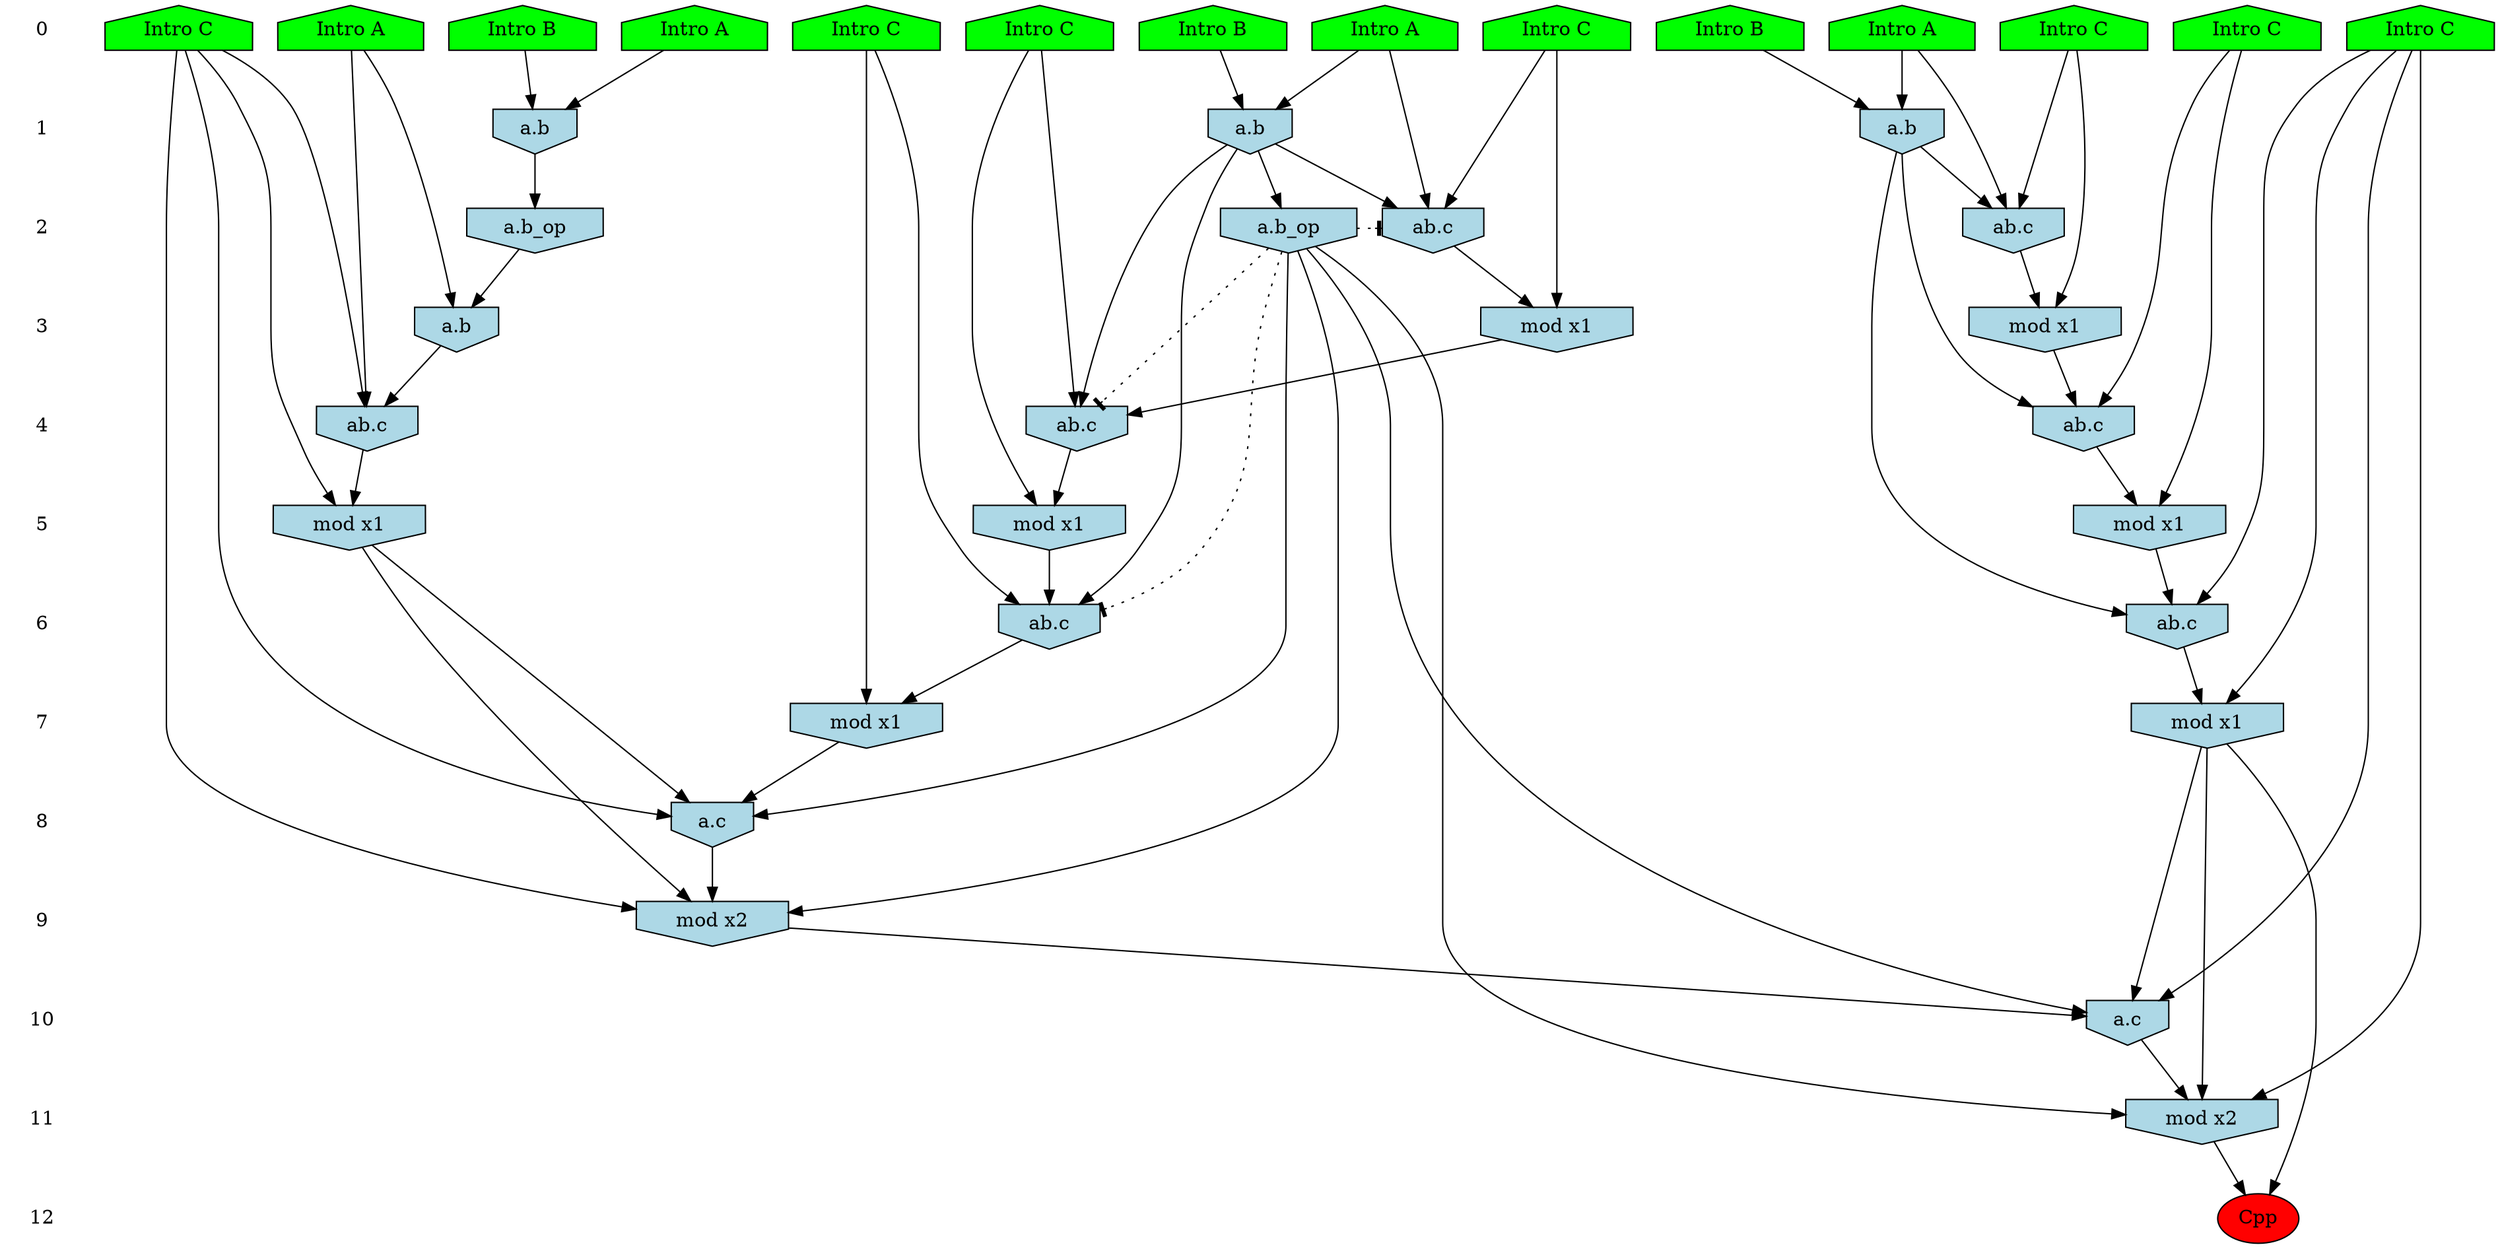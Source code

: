/* Compression of 1 causal flows obtained in average at 2.074599E+01 t.u */
/* Compressed causal flows were: [3879] */
digraph G{
 ranksep=.5 ; 
{ rank = same ; "0" [shape=plaintext] ; node_1 [label ="Intro A", shape=house, style=filled, fillcolor=green] ;
node_2 [label ="Intro A", shape=house, style=filled, fillcolor=green] ;
node_3 [label ="Intro B", shape=house, style=filled, fillcolor=green] ;
node_4 [label ="Intro A", shape=house, style=filled, fillcolor=green] ;
node_5 [label ="Intro B", shape=house, style=filled, fillcolor=green] ;
node_6 [label ="Intro B", shape=house, style=filled, fillcolor=green] ;
node_7 [label ="Intro A", shape=house, style=filled, fillcolor=green] ;
node_8 [label ="Intro C", shape=house, style=filled, fillcolor=green] ;
node_9 [label ="Intro C", shape=house, style=filled, fillcolor=green] ;
node_10 [label ="Intro C", shape=house, style=filled, fillcolor=green] ;
node_11 [label ="Intro C", shape=house, style=filled, fillcolor=green] ;
node_12 [label ="Intro C", shape=house, style=filled, fillcolor=green] ;
node_13 [label ="Intro C", shape=house, style=filled, fillcolor=green] ;
node_14 [label ="Intro C", shape=house, style=filled, fillcolor=green] ;
}
{ rank = same ; "1" [shape=plaintext] ; node_15 [label="a.b", shape=invhouse, style=filled, fillcolor = lightblue] ;
node_16 [label="a.b", shape=invhouse, style=filled, fillcolor = lightblue] ;
node_17 [label="a.b", shape=invhouse, style=filled, fillcolor = lightblue] ;
}
{ rank = same ; "2" [shape=plaintext] ; node_18 [label="ab.c", shape=invhouse, style=filled, fillcolor = lightblue] ;
node_22 [label="ab.c", shape=invhouse, style=filled, fillcolor = lightblue] ;
node_24 [label="a.b_op", shape=invhouse, style=filled, fillcolor = lightblue] ;
node_28 [label="a.b_op", shape=invhouse, style=filled, fillcolor = lightblue] ;
}
{ rank = same ; "3" [shape=plaintext] ; node_19 [label="mod x1", shape=invhouse, style=filled, fillcolor = lightblue] ;
node_25 [label="a.b", shape=invhouse, style=filled, fillcolor = lightblue] ;
node_26 [label="mod x1", shape=invhouse, style=filled, fillcolor = lightblue] ;
}
{ rank = same ; "4" [shape=plaintext] ; node_20 [label="ab.c", shape=invhouse, style=filled, fillcolor = lightblue] ;
node_27 [label="ab.c", shape=invhouse, style=filled, fillcolor = lightblue] ;
node_31 [label="ab.c", shape=invhouse, style=filled, fillcolor = lightblue] ;
}
{ rank = same ; "5" [shape=plaintext] ; node_21 [label="mod x1", shape=invhouse, style=filled, fillcolor = lightblue] ;
node_30 [label="mod x1", shape=invhouse, style=filled, fillcolor = lightblue] ;
node_32 [label="mod x1", shape=invhouse, style=filled, fillcolor = lightblue] ;
}
{ rank = same ; "6" [shape=plaintext] ; node_23 [label="ab.c", shape=invhouse, style=filled, fillcolor = lightblue] ;
node_33 [label="ab.c", shape=invhouse, style=filled, fillcolor = lightblue] ;
}
{ rank = same ; "7" [shape=plaintext] ; node_29 [label="mod x1", shape=invhouse, style=filled, fillcolor = lightblue] ;
node_34 [label="mod x1", shape=invhouse, style=filled, fillcolor = lightblue] ;
}
{ rank = same ; "8" [shape=plaintext] ; node_35 [label="a.c", shape=invhouse, style=filled, fillcolor = lightblue] ;
}
{ rank = same ; "9" [shape=plaintext] ; node_36 [label="mod x2", shape=invhouse, style=filled, fillcolor = lightblue] ;
}
{ rank = same ; "10" [shape=plaintext] ; node_37 [label="a.c", shape=invhouse, style=filled, fillcolor = lightblue] ;
}
{ rank = same ; "11" [shape=plaintext] ; node_38 [label="mod x2", shape=invhouse, style=filled, fillcolor = lightblue] ;
}
{ rank = same ; "12" [shape=plaintext] ; node_39 [label ="Cpp", style=filled, fillcolor=red] ;
}
"0" -> "1" [style="invis"]; 
"1" -> "2" [style="invis"]; 
"2" -> "3" [style="invis"]; 
"3" -> "4" [style="invis"]; 
"4" -> "5" [style="invis"]; 
"5" -> "6" [style="invis"]; 
"6" -> "7" [style="invis"]; 
"7" -> "8" [style="invis"]; 
"8" -> "9" [style="invis"]; 
"9" -> "10" [style="invis"]; 
"10" -> "11" [style="invis"]; 
"11" -> "12" [style="invis"]; 
node_2 -> node_15
node_6 -> node_15
node_5 -> node_16
node_7 -> node_16
node_3 -> node_17
node_4 -> node_17
node_7 -> node_18
node_14 -> node_18
node_16 -> node_18
node_14 -> node_19
node_18 -> node_19
node_10 -> node_20
node_16 -> node_20
node_19 -> node_20
node_10 -> node_21
node_20 -> node_21
node_4 -> node_22
node_11 -> node_22
node_17 -> node_22
node_13 -> node_23
node_16 -> node_23
node_21 -> node_23
node_15 -> node_24
node_1 -> node_25
node_24 -> node_25
node_11 -> node_26
node_22 -> node_26
node_1 -> node_27
node_8 -> node_27
node_25 -> node_27
node_16 -> node_28
node_13 -> node_29
node_23 -> node_29
node_8 -> node_30
node_27 -> node_30
node_12 -> node_31
node_17 -> node_31
node_26 -> node_31
node_12 -> node_32
node_31 -> node_32
node_9 -> node_33
node_17 -> node_33
node_32 -> node_33
node_9 -> node_34
node_33 -> node_34
node_8 -> node_35
node_28 -> node_35
node_29 -> node_35
node_30 -> node_35
node_8 -> node_36
node_28 -> node_36
node_30 -> node_36
node_35 -> node_36
node_9 -> node_37
node_28 -> node_37
node_34 -> node_37
node_36 -> node_37
node_9 -> node_38
node_28 -> node_38
node_34 -> node_38
node_37 -> node_38
node_34 -> node_39
node_38 -> node_39
node_28 -> node_23 [style=dotted, arrowhead = tee] 
node_28 -> node_20 [style=dotted, arrowhead = tee] 
node_28 -> node_18 [style=dotted, arrowhead = tee] 
}
/*
 Dot generation time: 0.000163
*/
